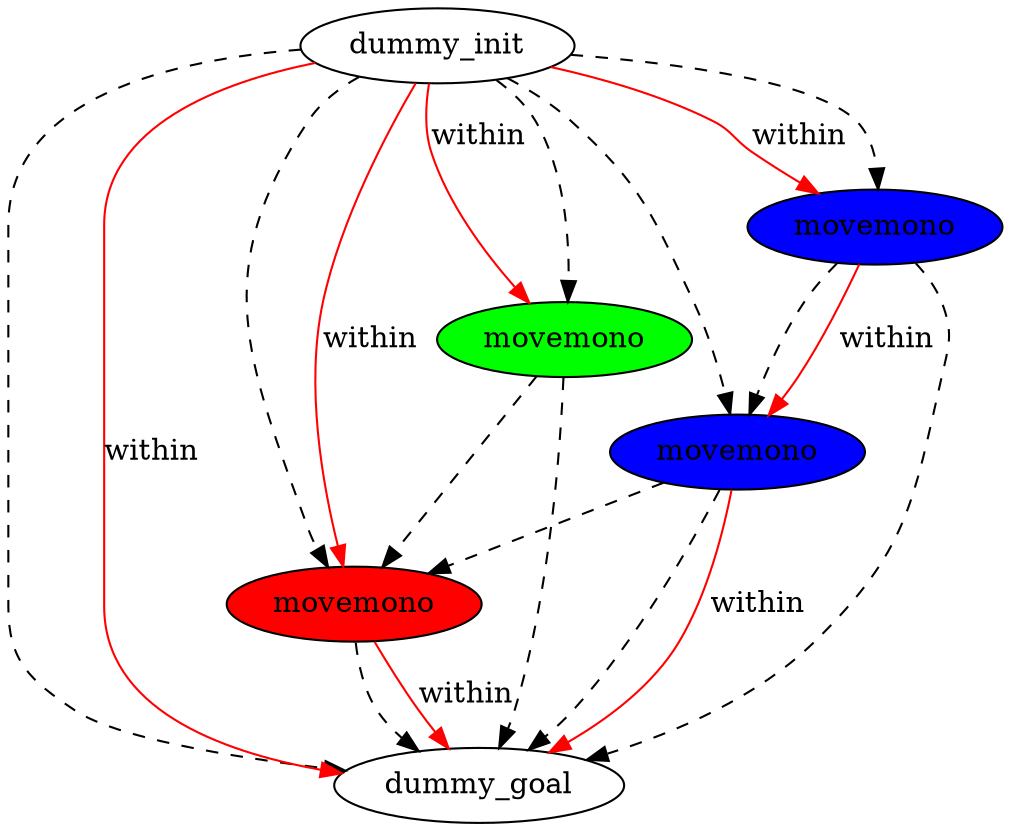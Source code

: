 digraph {
	"770c7798-37cc-863b-f2a0-345990604f62" [label=dummy_init fillcolor=white style=filled]
	"5e6fea07-c453-6f1d-4199-2fdfb31022f0" [label=dummy_goal fillcolor=white style=filled]
	"0de051a6-69ca-97d2-7644-14fd8ae769ed" [label=movemono fillcolor=red style=filled]
	"3985fb62-17dc-8eff-6872-13f98d605936" [label=movemono fillcolor=blue style=filled]
	"dabac50d-ca3d-d859-c5ce-099c46b82659" [label=movemono fillcolor=blue style=filled]
	"a5135ea0-fa53-e34d-e6d5-901d8b621d41" [label=movemono fillcolor=green style=filled]
	"a5135ea0-fa53-e34d-e6d5-901d8b621d41" -> "5e6fea07-c453-6f1d-4199-2fdfb31022f0" [color=black style=dashed]
	"dabac50d-ca3d-d859-c5ce-099c46b82659" -> "5e6fea07-c453-6f1d-4199-2fdfb31022f0" [color=black style=dashed]
	"770c7798-37cc-863b-f2a0-345990604f62" -> "5e6fea07-c453-6f1d-4199-2fdfb31022f0" [color=black style=dashed]
	"3985fb62-17dc-8eff-6872-13f98d605936" -> "5e6fea07-c453-6f1d-4199-2fdfb31022f0" [color=black style=dashed]
	"770c7798-37cc-863b-f2a0-345990604f62" -> "3985fb62-17dc-8eff-6872-13f98d605936" [color=black style=dashed]
	"770c7798-37cc-863b-f2a0-345990604f62" -> "dabac50d-ca3d-d859-c5ce-099c46b82659" [color=black style=dashed]
	"dabac50d-ca3d-d859-c5ce-099c46b82659" -> "3985fb62-17dc-8eff-6872-13f98d605936" [color=black style=dashed]
	"770c7798-37cc-863b-f2a0-345990604f62" -> "a5135ea0-fa53-e34d-e6d5-901d8b621d41" [color=black style=dashed]
	"770c7798-37cc-863b-f2a0-345990604f62" -> "0de051a6-69ca-97d2-7644-14fd8ae769ed" [color=black style=dashed]
	"3985fb62-17dc-8eff-6872-13f98d605936" -> "0de051a6-69ca-97d2-7644-14fd8ae769ed" [color=black style=dashed]
	"a5135ea0-fa53-e34d-e6d5-901d8b621d41" -> "0de051a6-69ca-97d2-7644-14fd8ae769ed" [color=black style=dashed]
	"0de051a6-69ca-97d2-7644-14fd8ae769ed" -> "5e6fea07-c453-6f1d-4199-2fdfb31022f0" [color=black style=dashed]
	"770c7798-37cc-863b-f2a0-345990604f62" -> "5e6fea07-c453-6f1d-4199-2fdfb31022f0" [label=within color=red]
	"3985fb62-17dc-8eff-6872-13f98d605936" -> "5e6fea07-c453-6f1d-4199-2fdfb31022f0" [label=within color=red]
	"770c7798-37cc-863b-f2a0-345990604f62" -> "0de051a6-69ca-97d2-7644-14fd8ae769ed" [label=within color=red]
	"dabac50d-ca3d-d859-c5ce-099c46b82659" -> "3985fb62-17dc-8eff-6872-13f98d605936" [label=within color=red]
	"0de051a6-69ca-97d2-7644-14fd8ae769ed" -> "5e6fea07-c453-6f1d-4199-2fdfb31022f0" [label=within color=red]
	"770c7798-37cc-863b-f2a0-345990604f62" -> "dabac50d-ca3d-d859-c5ce-099c46b82659" [label=within color=red]
	"770c7798-37cc-863b-f2a0-345990604f62" -> "a5135ea0-fa53-e34d-e6d5-901d8b621d41" [label=within color=red]
}
